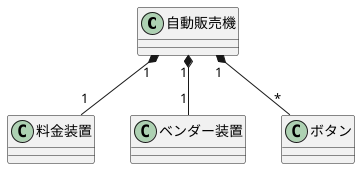 @startuml 自動販売機
skinparam classAttributeIconSize 0
class 自動販売機 {}
class 料金装置  {}
class ベンダー装置  {}
class ボタン  {}

自動販売機 "1"*-- "*"ボタン
自動販売機 "1"*-- "1"料金装置
自動販売機 "1"*-- "1"ベンダー装置

@enduml